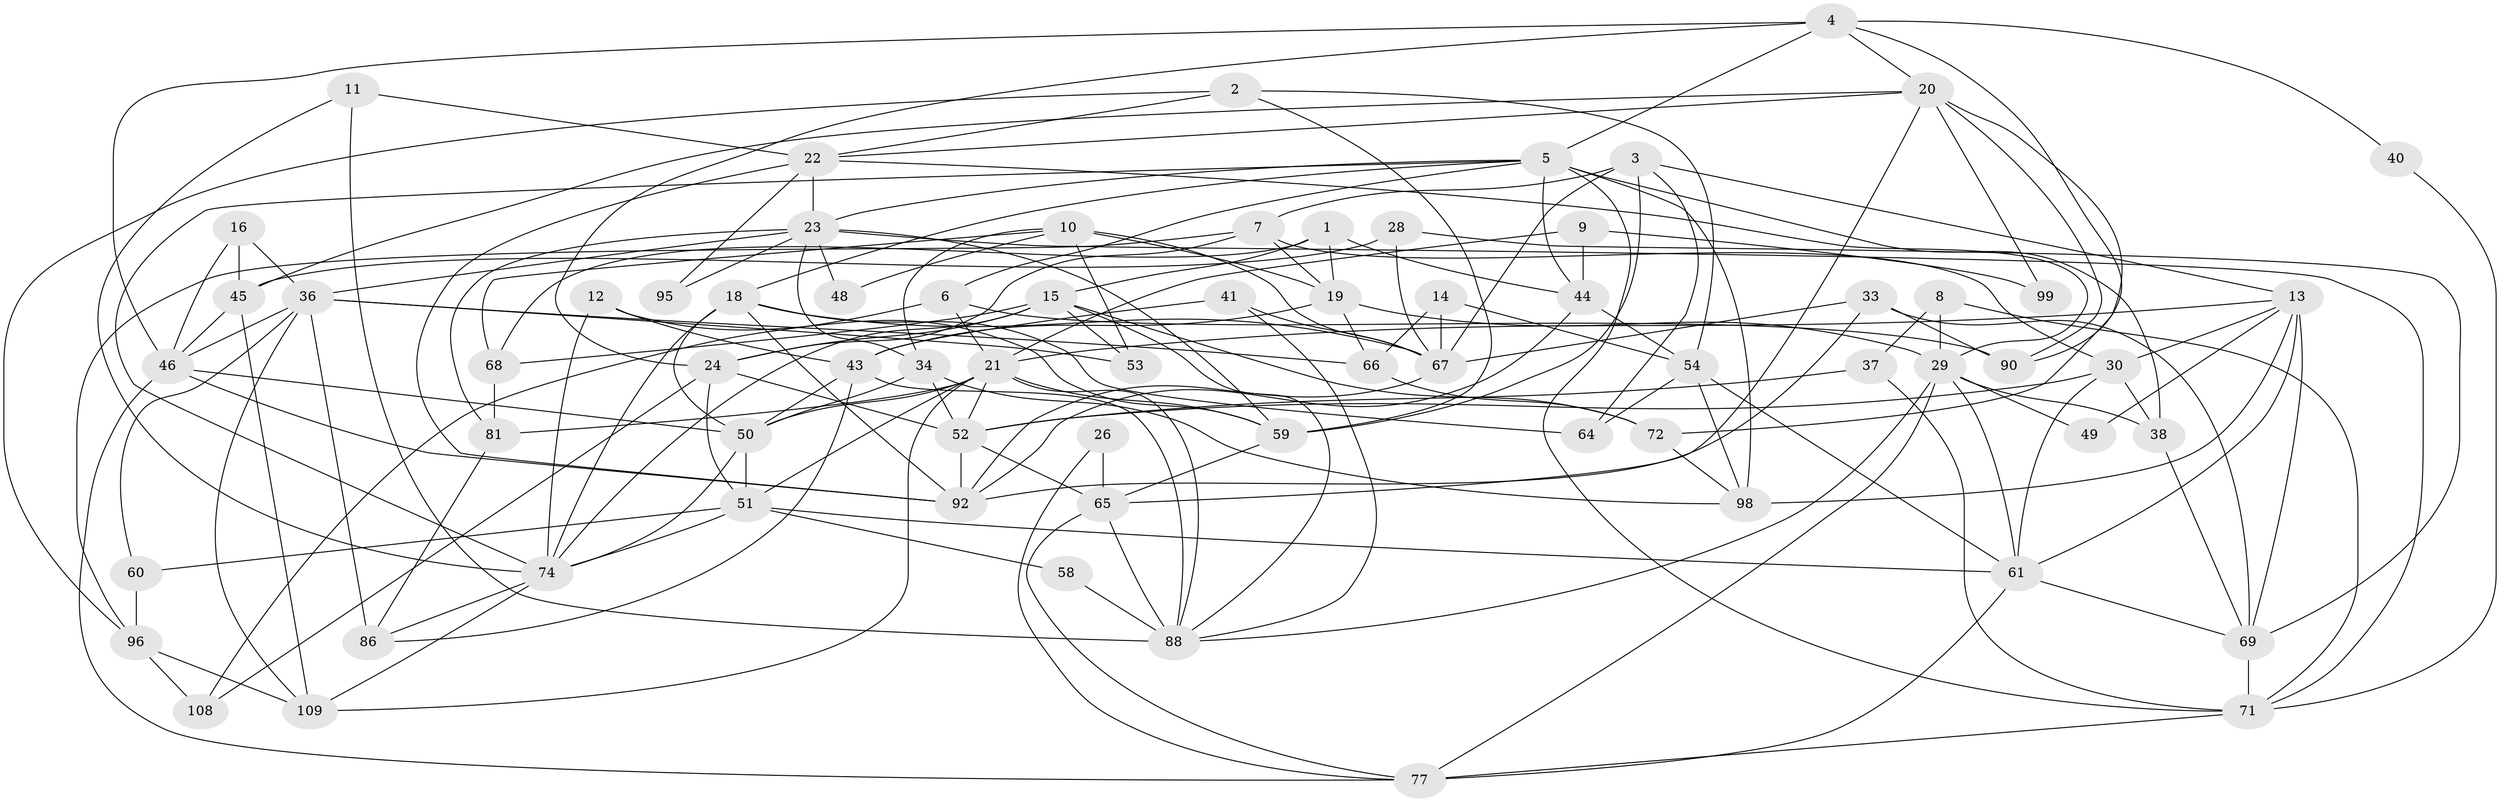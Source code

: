 // Generated by graph-tools (version 1.1) at 2025/52/02/27/25 19:52:01]
// undirected, 70 vertices, 177 edges
graph export_dot {
graph [start="1"]
  node [color=gray90,style=filled];
  1;
  2;
  3 [super="+105"];
  4 [super="+101"];
  5 [super="+39"];
  6 [super="+35"];
  7;
  8;
  9;
  10 [super="+93"];
  11;
  12 [super="+42"];
  13 [super="+31"];
  14;
  15 [super="+17"];
  16;
  18 [super="+110"];
  19 [super="+27"];
  20 [super="+32"];
  21 [super="+62"];
  22 [super="+47"];
  23 [super="+76"];
  24 [super="+25"];
  26;
  28;
  29 [super="+89"];
  30 [super="+80"];
  33 [super="+75"];
  34 [super="+103"];
  36 [super="+57"];
  37;
  38;
  40;
  41;
  43 [super="+63"];
  44 [super="+70"];
  45 [super="+56"];
  46 [super="+73"];
  48;
  49;
  50 [super="+84"];
  51 [super="+100"];
  52 [super="+55"];
  53;
  54 [super="+111"];
  58;
  59 [super="+106"];
  60;
  61 [super="+78"];
  64;
  65 [super="+97"];
  66;
  67 [super="+91"];
  68;
  69 [super="+79"];
  71 [super="+83"];
  72 [super="+104"];
  74 [super="+82"];
  77 [super="+85"];
  81 [super="+87"];
  86 [super="+107"];
  88 [super="+94"];
  90;
  92 [super="+102"];
  95;
  96;
  98;
  99;
  108;
  109;
  1 -- 44;
  1 -- 68;
  1 -- 19;
  1 -- 15;
  2 -- 22;
  2 -- 96;
  2 -- 54;
  2 -- 59;
  3 -- 7;
  3 -- 64;
  3 -- 13;
  3 -- 67;
  3 -- 59;
  4 -- 40;
  4 -- 90;
  4 -- 46;
  4 -- 24;
  4 -- 5;
  4 -- 20;
  5 -- 98;
  5 -- 18;
  5 -- 23;
  5 -- 38;
  5 -- 74;
  5 -- 44;
  5 -- 6;
  5 -- 71;
  6 -- 108;
  6 -- 21;
  6 -- 90;
  7 -- 96;
  7 -- 24;
  7 -- 30;
  7 -- 19;
  8 -- 37;
  8 -- 29;
  8 -- 71;
  9 -- 21;
  9 -- 44;
  9 -- 99;
  10 -- 34;
  10 -- 48;
  10 -- 53;
  10 -- 19;
  10 -- 67;
  10 -- 68;
  11 -- 88;
  11 -- 74;
  11 -- 22;
  12 -- 59;
  12 -- 74;
  12 -- 43;
  13 -- 21;
  13 -- 61;
  13 -- 98;
  13 -- 49;
  13 -- 69;
  13 -- 30;
  14 -- 66;
  14 -- 54;
  14 -- 67;
  15 -- 74;
  15 -- 53;
  15 -- 24;
  15 -- 68;
  15 -- 88;
  15 -- 72;
  16 -- 46;
  16 -- 45;
  16 -- 36;
  18 -- 64;
  18 -- 74;
  18 -- 92;
  18 -- 67;
  18 -- 50;
  19 -- 43;
  19 -- 66;
  19 -- 29;
  20 -- 45;
  20 -- 99;
  20 -- 22;
  20 -- 72;
  20 -- 90;
  20 -- 65;
  21 -- 59;
  21 -- 109;
  21 -- 81;
  21 -- 50;
  21 -- 52;
  21 -- 51;
  21 -- 88;
  22 -- 95;
  22 -- 29;
  22 -- 23;
  22 -- 92;
  23 -- 36;
  23 -- 48;
  23 -- 81;
  23 -- 34;
  23 -- 95;
  23 -- 71;
  23 -- 59;
  24 -- 108;
  24 -- 52;
  24 -- 51;
  26 -- 65 [weight=2];
  26 -- 77;
  28 -- 45;
  28 -- 67;
  28 -- 69;
  29 -- 77;
  29 -- 49;
  29 -- 38;
  29 -- 88;
  29 -- 61;
  30 -- 52;
  30 -- 38;
  30 -- 61;
  33 -- 67;
  33 -- 92;
  33 -- 90;
  33 -- 69;
  34 -- 52;
  34 -- 50;
  34 -- 98;
  36 -- 60;
  36 -- 86;
  36 -- 66;
  36 -- 53;
  36 -- 109;
  36 -- 46;
  37 -- 71;
  37 -- 52;
  38 -- 69;
  40 -- 71;
  41 -- 67;
  41 -- 43;
  41 -- 88;
  43 -- 86;
  43 -- 88;
  43 -- 50;
  44 -- 54;
  44 -- 92;
  45 -- 109;
  45 -- 46;
  46 -- 50;
  46 -- 77;
  46 -- 92;
  50 -- 51;
  50 -- 74;
  51 -- 58;
  51 -- 60;
  51 -- 74;
  51 -- 61;
  52 -- 92;
  52 -- 65;
  54 -- 64;
  54 -- 98;
  54 -- 61;
  58 -- 88;
  59 -- 65;
  60 -- 96;
  61 -- 69;
  61 -- 77;
  65 -- 88;
  65 -- 77;
  66 -- 72;
  67 -- 92;
  68 -- 81;
  69 -- 71;
  71 -- 77;
  72 -- 98;
  74 -- 86;
  74 -- 109;
  81 -- 86 [weight=2];
  96 -- 108;
  96 -- 109;
}
